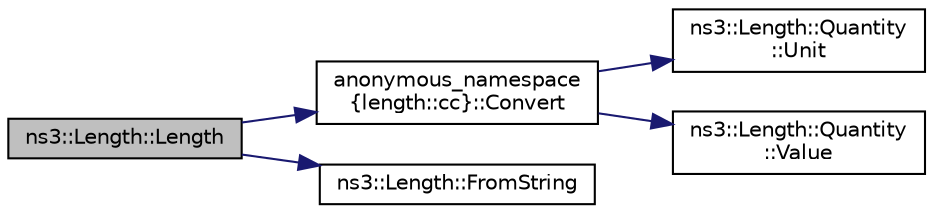 digraph "ns3::Length::Length"
{
 // LATEX_PDF_SIZE
  edge [fontname="Helvetica",fontsize="10",labelfontname="Helvetica",labelfontsize="10"];
  node [fontname="Helvetica",fontsize="10",shape=record];
  rankdir="LR";
  Node1 [label="ns3::Length::Length",height=0.2,width=0.4,color="black", fillcolor="grey75", style="filled", fontcolor="black",tooltip="Construct a Length object from a value and a unit string."];
  Node1 -> Node2 [color="midnightblue",fontsize="10",style="solid",fontname="Helvetica"];
  Node2 [label="anonymous_namespace\l\{length::cc\}::Convert",height=0.2,width=0.4,color="black", fillcolor="white", style="filled",URL="$namespaceanonymous__namespace_02length_8cc_03.html#a0c14f10e123226b0b3bbc9536a7551d4",tooltip="Convert a Length::Quantity to the equivalent value in another unit."];
  Node2 -> Node3 [color="midnightblue",fontsize="10",style="solid",fontname="Helvetica"];
  Node3 [label="ns3::Length::Quantity\l::Unit",height=0.2,width=0.4,color="black", fillcolor="white", style="filled",URL="$classns3_1_1_length_1_1_quantity.html#a6c840c765d4b3174fa07de9643abd185",tooltip="The unit of the quantity."];
  Node2 -> Node4 [color="midnightblue",fontsize="10",style="solid",fontname="Helvetica"];
  Node4 [label="ns3::Length::Quantity\l::Value",height=0.2,width=0.4,color="black", fillcolor="white", style="filled",URL="$classns3_1_1_length_1_1_quantity.html#a5da7df9951e577f6c5b48570ff7f05e9",tooltip="The value of the quantity."];
  Node1 -> Node5 [color="midnightblue",fontsize="10",style="solid",fontname="Helvetica"];
  Node5 [label="ns3::Length::FromString",height=0.2,width=0.4,color="black", fillcolor="white", style="filled",URL="$classns3_1_1_length.html#a61a1c28acaa6c8483027837410f0ef0b",tooltip="Find the equivalent Length::Unit for a unit string."];
}
